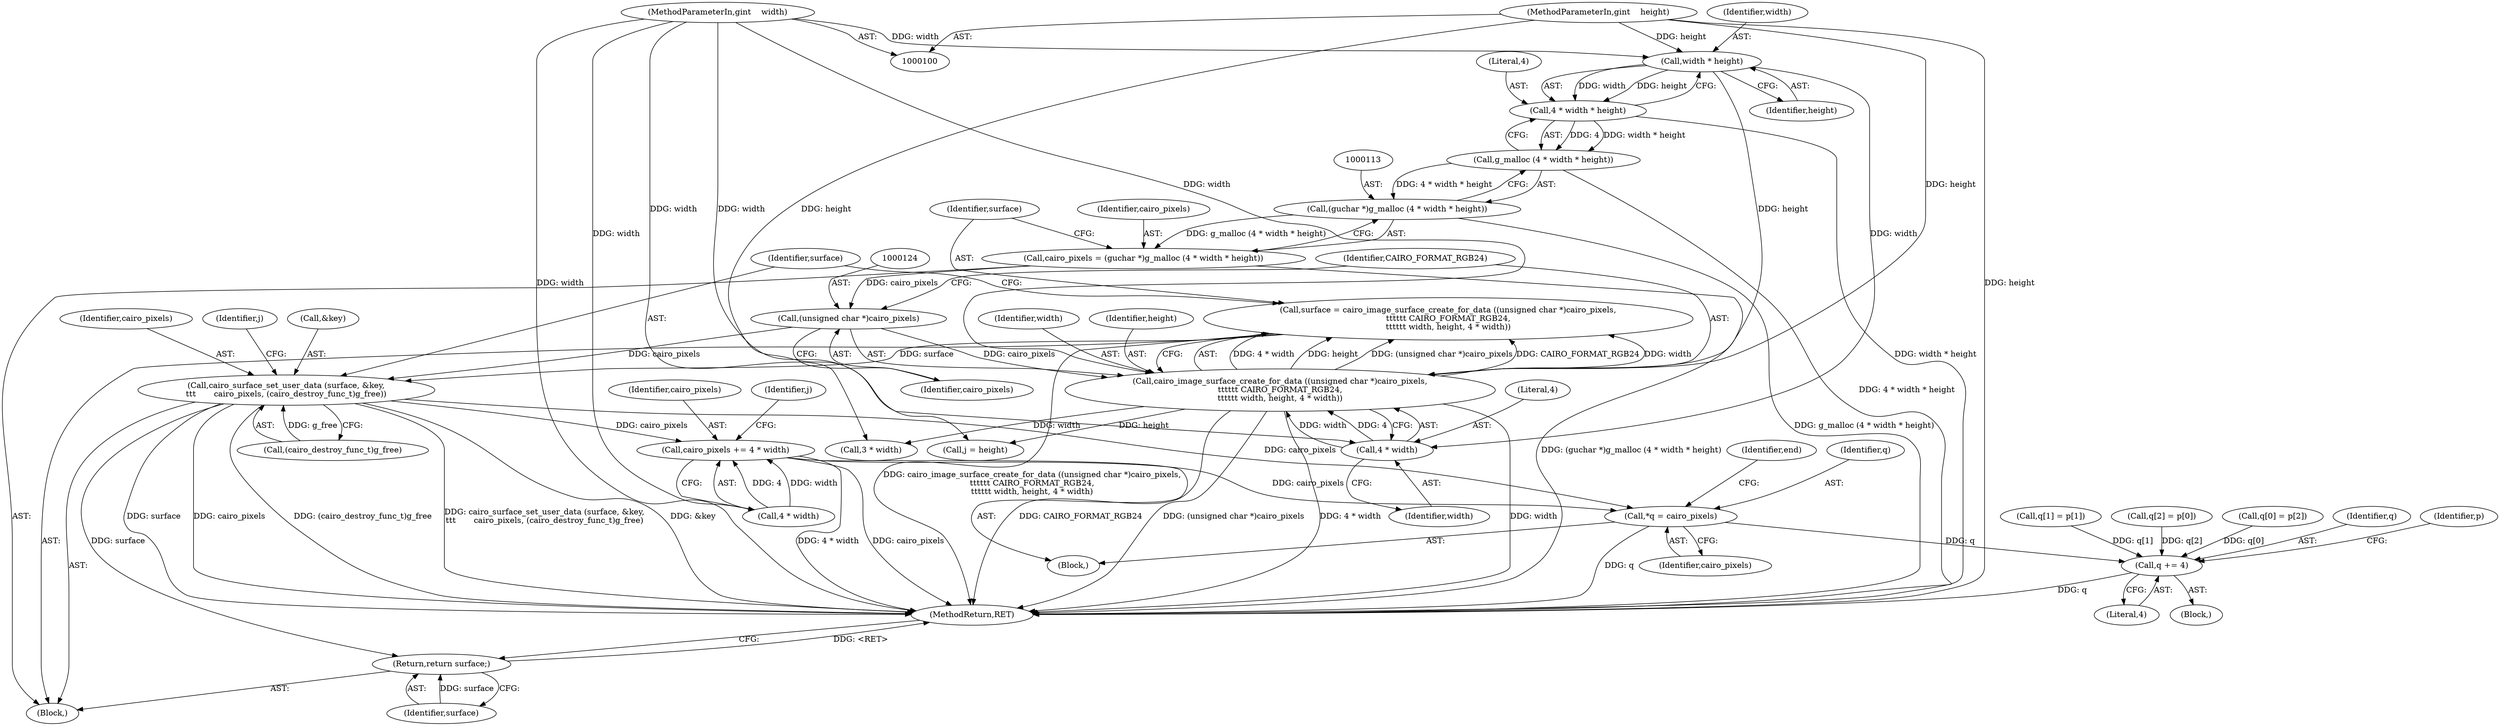 digraph "1_poppler_c839b706092583f6b12ed3cc634bf5af34b7a2bb@API" {
"1000120" [label="(Call,surface = cairo_image_surface_create_for_data ((unsigned char *)cairo_pixels,\n\t\t\t\t\t\t CAIRO_FORMAT_RGB24,\n\t\t\t\t\t\t width, height, 4 * width))"];
"1000122" [label="(Call,cairo_image_surface_create_for_data ((unsigned char *)cairo_pixels,\n\t\t\t\t\t\t CAIRO_FORMAT_RGB24,\n\t\t\t\t\t\t width, height, 4 * width))"];
"1000123" [label="(Call,(unsigned char *)cairo_pixels)"];
"1000110" [label="(Call,cairo_pixels = (guchar *)g_malloc (4 * width * height))"];
"1000112" [label="(Call,(guchar *)g_malloc (4 * width * height))"];
"1000114" [label="(Call,g_malloc (4 * width * height))"];
"1000115" [label="(Call,4 * width * height)"];
"1000117" [label="(Call,width * height)"];
"1000102" [label="(MethodParameterIn,gint    width)"];
"1000103" [label="(MethodParameterIn,gint    height)"];
"1000129" [label="(Call,4 * width)"];
"1000132" [label="(Call,cairo_surface_set_user_data (surface, &key,\n\t\t\t       cairo_pixels, (cairo_destroy_func_t)g_free))"];
"1000153" [label="(Call,*q = cairo_pixels)"];
"1000193" [label="(Call,q += 4)"];
"1000199" [label="(Call,cairo_pixels += 4 * width)"];
"1000204" [label="(Return,return surface;)"];
"1000116" [label="(Literal,4)"];
"1000206" [label="(MethodReturn,RET)"];
"1000130" [label="(Literal,4)"];
"1000142" [label="(Identifier,j)"];
"1000111" [label="(Identifier,cairo_pixels)"];
"1000117" [label="(Call,width * height)"];
"1000125" [label="(Identifier,cairo_pixels)"];
"1000102" [label="(MethodParameterIn,gint    width)"];
"1000204" [label="(Return,return surface;)"];
"1000199" [label="(Call,cairo_pixels += 4 * width)"];
"1000114" [label="(Call,g_malloc (4 * width * height))"];
"1000136" [label="(Identifier,cairo_pixels)"];
"1000120" [label="(Call,surface = cairo_image_surface_create_for_data ((unsigned char *)cairo_pixels,\n\t\t\t\t\t\t CAIRO_FORMAT_RGB24,\n\t\t\t\t\t\t width, height, 4 * width))"];
"1000110" [label="(Call,cairo_pixels = (guchar *)g_malloc (4 * width * height))"];
"1000115" [label="(Call,4 * width * height)"];
"1000194" [label="(Identifier,q)"];
"1000166" [label="(Identifier,p)"];
"1000127" [label="(Identifier,width)"];
"1000205" [label="(Identifier,surface)"];
"1000119" [label="(Identifier,height)"];
"1000133" [label="(Identifier,surface)"];
"1000141" [label="(Call,j = height)"];
"1000118" [label="(Identifier,width)"];
"1000193" [label="(Call,q += 4)"];
"1000129" [label="(Call,4 * width)"];
"1000123" [label="(Call,(unsigned char *)cairo_pixels)"];
"1000147" [label="(Block,)"];
"1000137" [label="(Call,(cairo_destroy_func_t)g_free)"];
"1000168" [label="(Block,)"];
"1000176" [label="(Call,q[1] = p[1])"];
"1000131" [label="(Identifier,width)"];
"1000112" [label="(Call,(guchar *)g_malloc (4 * width * height))"];
"1000200" [label="(Identifier,cairo_pixels)"];
"1000128" [label="(Identifier,height)"];
"1000161" [label="(Call,3 * width)"];
"1000183" [label="(Call,q[2] = p[0])"];
"1000158" [label="(Identifier,end)"];
"1000195" [label="(Literal,4)"];
"1000201" [label="(Call,4 * width)"];
"1000134" [label="(Call,&key)"];
"1000155" [label="(Identifier,cairo_pixels)"];
"1000122" [label="(Call,cairo_image_surface_create_for_data ((unsigned char *)cairo_pixels,\n\t\t\t\t\t\t CAIRO_FORMAT_RGB24,\n\t\t\t\t\t\t width, height, 4 * width))"];
"1000103" [label="(MethodParameterIn,gint    height)"];
"1000154" [label="(Identifier,q)"];
"1000169" [label="(Call,q[0] = p[2])"];
"1000126" [label="(Identifier,CAIRO_FORMAT_RGB24)"];
"1000146" [label="(Identifier,j)"];
"1000132" [label="(Call,cairo_surface_set_user_data (surface, &key,\n\t\t\t       cairo_pixels, (cairo_destroy_func_t)g_free))"];
"1000153" [label="(Call,*q = cairo_pixels)"];
"1000105" [label="(Block,)"];
"1000121" [label="(Identifier,surface)"];
"1000120" -> "1000105"  [label="AST: "];
"1000120" -> "1000122"  [label="CFG: "];
"1000121" -> "1000120"  [label="AST: "];
"1000122" -> "1000120"  [label="AST: "];
"1000133" -> "1000120"  [label="CFG: "];
"1000120" -> "1000206"  [label="DDG: cairo_image_surface_create_for_data ((unsigned char *)cairo_pixels,\n\t\t\t\t\t\t CAIRO_FORMAT_RGB24,\n\t\t\t\t\t\t width, height, 4 * width)"];
"1000122" -> "1000120"  [label="DDG: 4 * width"];
"1000122" -> "1000120"  [label="DDG: height"];
"1000122" -> "1000120"  [label="DDG: (unsigned char *)cairo_pixels"];
"1000122" -> "1000120"  [label="DDG: CAIRO_FORMAT_RGB24"];
"1000122" -> "1000120"  [label="DDG: width"];
"1000120" -> "1000132"  [label="DDG: surface"];
"1000122" -> "1000129"  [label="CFG: "];
"1000123" -> "1000122"  [label="AST: "];
"1000126" -> "1000122"  [label="AST: "];
"1000127" -> "1000122"  [label="AST: "];
"1000128" -> "1000122"  [label="AST: "];
"1000129" -> "1000122"  [label="AST: "];
"1000122" -> "1000206"  [label="DDG: CAIRO_FORMAT_RGB24"];
"1000122" -> "1000206"  [label="DDG: (unsigned char *)cairo_pixels"];
"1000122" -> "1000206"  [label="DDG: 4 * width"];
"1000122" -> "1000206"  [label="DDG: width"];
"1000123" -> "1000122"  [label="DDG: cairo_pixels"];
"1000129" -> "1000122"  [label="DDG: width"];
"1000129" -> "1000122"  [label="DDG: 4"];
"1000102" -> "1000122"  [label="DDG: width"];
"1000117" -> "1000122"  [label="DDG: height"];
"1000103" -> "1000122"  [label="DDG: height"];
"1000122" -> "1000141"  [label="DDG: height"];
"1000122" -> "1000161"  [label="DDG: width"];
"1000123" -> "1000125"  [label="CFG: "];
"1000124" -> "1000123"  [label="AST: "];
"1000125" -> "1000123"  [label="AST: "];
"1000126" -> "1000123"  [label="CFG: "];
"1000110" -> "1000123"  [label="DDG: cairo_pixels"];
"1000123" -> "1000132"  [label="DDG: cairo_pixels"];
"1000110" -> "1000105"  [label="AST: "];
"1000110" -> "1000112"  [label="CFG: "];
"1000111" -> "1000110"  [label="AST: "];
"1000112" -> "1000110"  [label="AST: "];
"1000121" -> "1000110"  [label="CFG: "];
"1000110" -> "1000206"  [label="DDG: (guchar *)g_malloc (4 * width * height)"];
"1000112" -> "1000110"  [label="DDG: g_malloc (4 * width * height)"];
"1000112" -> "1000114"  [label="CFG: "];
"1000113" -> "1000112"  [label="AST: "];
"1000114" -> "1000112"  [label="AST: "];
"1000112" -> "1000206"  [label="DDG: g_malloc (4 * width * height)"];
"1000114" -> "1000112"  [label="DDG: 4 * width * height"];
"1000114" -> "1000115"  [label="CFG: "];
"1000115" -> "1000114"  [label="AST: "];
"1000114" -> "1000206"  [label="DDG: 4 * width * height"];
"1000115" -> "1000114"  [label="DDG: 4"];
"1000115" -> "1000114"  [label="DDG: width * height"];
"1000115" -> "1000117"  [label="CFG: "];
"1000116" -> "1000115"  [label="AST: "];
"1000117" -> "1000115"  [label="AST: "];
"1000115" -> "1000206"  [label="DDG: width * height"];
"1000117" -> "1000115"  [label="DDG: width"];
"1000117" -> "1000115"  [label="DDG: height"];
"1000117" -> "1000119"  [label="CFG: "];
"1000118" -> "1000117"  [label="AST: "];
"1000119" -> "1000117"  [label="AST: "];
"1000102" -> "1000117"  [label="DDG: width"];
"1000103" -> "1000117"  [label="DDG: height"];
"1000117" -> "1000129"  [label="DDG: width"];
"1000102" -> "1000100"  [label="AST: "];
"1000102" -> "1000206"  [label="DDG: width"];
"1000102" -> "1000129"  [label="DDG: width"];
"1000102" -> "1000161"  [label="DDG: width"];
"1000102" -> "1000201"  [label="DDG: width"];
"1000103" -> "1000100"  [label="AST: "];
"1000103" -> "1000206"  [label="DDG: height"];
"1000103" -> "1000141"  [label="DDG: height"];
"1000129" -> "1000131"  [label="CFG: "];
"1000130" -> "1000129"  [label="AST: "];
"1000131" -> "1000129"  [label="AST: "];
"1000132" -> "1000105"  [label="AST: "];
"1000132" -> "1000137"  [label="CFG: "];
"1000133" -> "1000132"  [label="AST: "];
"1000134" -> "1000132"  [label="AST: "];
"1000136" -> "1000132"  [label="AST: "];
"1000137" -> "1000132"  [label="AST: "];
"1000142" -> "1000132"  [label="CFG: "];
"1000132" -> "1000206"  [label="DDG: (cairo_destroy_func_t)g_free"];
"1000132" -> "1000206"  [label="DDG: cairo_surface_set_user_data (surface, &key,\n\t\t\t       cairo_pixels, (cairo_destroy_func_t)g_free)"];
"1000132" -> "1000206"  [label="DDG: &key"];
"1000132" -> "1000206"  [label="DDG: surface"];
"1000132" -> "1000206"  [label="DDG: cairo_pixels"];
"1000137" -> "1000132"  [label="DDG: g_free"];
"1000132" -> "1000153"  [label="DDG: cairo_pixels"];
"1000132" -> "1000199"  [label="DDG: cairo_pixels"];
"1000132" -> "1000204"  [label="DDG: surface"];
"1000153" -> "1000147"  [label="AST: "];
"1000153" -> "1000155"  [label="CFG: "];
"1000154" -> "1000153"  [label="AST: "];
"1000155" -> "1000153"  [label="AST: "];
"1000158" -> "1000153"  [label="CFG: "];
"1000153" -> "1000206"  [label="DDG: q"];
"1000199" -> "1000153"  [label="DDG: cairo_pixels"];
"1000153" -> "1000193"  [label="DDG: q"];
"1000193" -> "1000168"  [label="AST: "];
"1000193" -> "1000195"  [label="CFG: "];
"1000194" -> "1000193"  [label="AST: "];
"1000195" -> "1000193"  [label="AST: "];
"1000166" -> "1000193"  [label="CFG: "];
"1000193" -> "1000206"  [label="DDG: q"];
"1000183" -> "1000193"  [label="DDG: q[2]"];
"1000176" -> "1000193"  [label="DDG: q[1]"];
"1000169" -> "1000193"  [label="DDG: q[0]"];
"1000199" -> "1000147"  [label="AST: "];
"1000199" -> "1000201"  [label="CFG: "];
"1000200" -> "1000199"  [label="AST: "];
"1000201" -> "1000199"  [label="AST: "];
"1000146" -> "1000199"  [label="CFG: "];
"1000199" -> "1000206"  [label="DDG: 4 * width"];
"1000199" -> "1000206"  [label="DDG: cairo_pixels"];
"1000201" -> "1000199"  [label="DDG: 4"];
"1000201" -> "1000199"  [label="DDG: width"];
"1000204" -> "1000105"  [label="AST: "];
"1000204" -> "1000205"  [label="CFG: "];
"1000205" -> "1000204"  [label="AST: "];
"1000206" -> "1000204"  [label="CFG: "];
"1000204" -> "1000206"  [label="DDG: <RET>"];
"1000205" -> "1000204"  [label="DDG: surface"];
}
